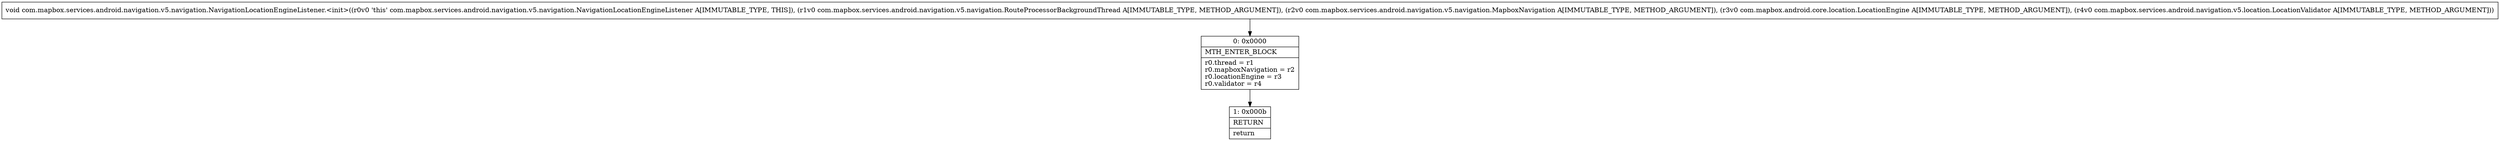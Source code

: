 digraph "CFG forcom.mapbox.services.android.navigation.v5.navigation.NavigationLocationEngineListener.\<init\>(Lcom\/mapbox\/services\/android\/navigation\/v5\/navigation\/RouteProcessorBackgroundThread;Lcom\/mapbox\/services\/android\/navigation\/v5\/navigation\/MapboxNavigation;Lcom\/mapbox\/android\/core\/location\/LocationEngine;Lcom\/mapbox\/services\/android\/navigation\/v5\/location\/LocationValidator;)V" {
Node_0 [shape=record,label="{0\:\ 0x0000|MTH_ENTER_BLOCK\l|r0.thread = r1\lr0.mapboxNavigation = r2\lr0.locationEngine = r3\lr0.validator = r4\l}"];
Node_1 [shape=record,label="{1\:\ 0x000b|RETURN\l|return\l}"];
MethodNode[shape=record,label="{void com.mapbox.services.android.navigation.v5.navigation.NavigationLocationEngineListener.\<init\>((r0v0 'this' com.mapbox.services.android.navigation.v5.navigation.NavigationLocationEngineListener A[IMMUTABLE_TYPE, THIS]), (r1v0 com.mapbox.services.android.navigation.v5.navigation.RouteProcessorBackgroundThread A[IMMUTABLE_TYPE, METHOD_ARGUMENT]), (r2v0 com.mapbox.services.android.navigation.v5.navigation.MapboxNavigation A[IMMUTABLE_TYPE, METHOD_ARGUMENT]), (r3v0 com.mapbox.android.core.location.LocationEngine A[IMMUTABLE_TYPE, METHOD_ARGUMENT]), (r4v0 com.mapbox.services.android.navigation.v5.location.LocationValidator A[IMMUTABLE_TYPE, METHOD_ARGUMENT])) }"];
MethodNode -> Node_0;
Node_0 -> Node_1;
}

